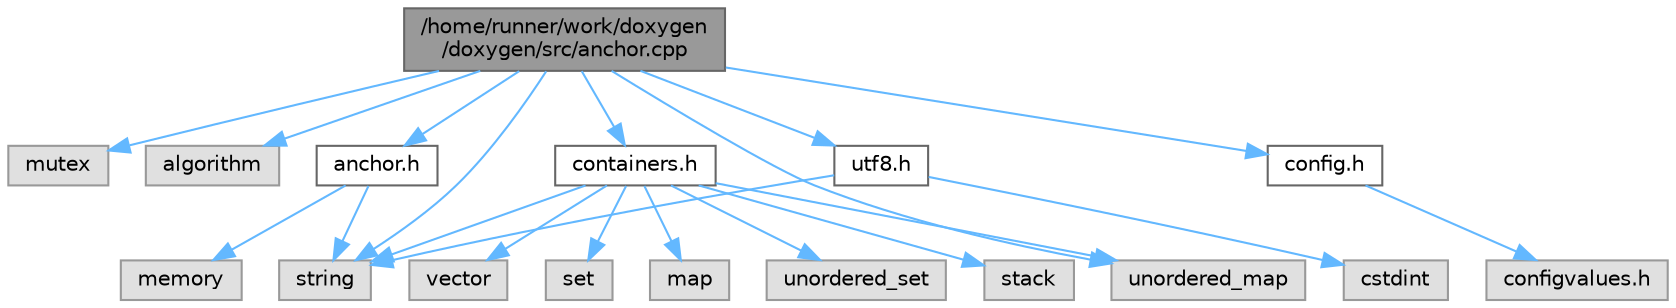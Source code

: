 digraph "/home/runner/work/doxygen/doxygen/src/anchor.cpp"
{
 // INTERACTIVE_SVG=YES
 // LATEX_PDF_SIZE
  bgcolor="transparent";
  edge [fontname=Helvetica,fontsize=10,labelfontname=Helvetica,labelfontsize=10];
  node [fontname=Helvetica,fontsize=10,shape=box,height=0.2,width=0.4];
  Node1 [id="Node000001",label="/home/runner/work/doxygen\l/doxygen/src/anchor.cpp",height=0.2,width=0.4,color="gray40", fillcolor="grey60", style="filled", fontcolor="black"];
  Node1 -> Node2 [id="edge1_Node000001_Node000002",color="steelblue1",style="solid"];
  Node2 [id="Node000002",label="mutex",height=0.2,width=0.4,color="grey60", fillcolor="#E0E0E0", style="filled"];
  Node1 -> Node3 [id="edge2_Node000001_Node000003",color="steelblue1",style="solid"];
  Node3 [id="Node000003",label="algorithm",height=0.2,width=0.4,color="grey60", fillcolor="#E0E0E0", style="filled"];
  Node1 -> Node4 [id="edge3_Node000001_Node000004",color="steelblue1",style="solid"];
  Node4 [id="Node000004",label="string",height=0.2,width=0.4,color="grey60", fillcolor="#E0E0E0", style="filled"];
  Node1 -> Node5 [id="edge4_Node000001_Node000005",color="steelblue1",style="solid"];
  Node5 [id="Node000005",label="unordered_map",height=0.2,width=0.4,color="grey60", fillcolor="#E0E0E0", style="filled"];
  Node1 -> Node6 [id="edge5_Node000001_Node000006",color="steelblue1",style="solid"];
  Node6 [id="Node000006",label="anchor.h",height=0.2,width=0.4,color="grey40", fillcolor="white", style="filled",URL="$df/df8/anchor_8h.html",tooltip=" "];
  Node6 -> Node7 [id="edge6_Node000006_Node000007",color="steelblue1",style="solid"];
  Node7 [id="Node000007",label="memory",height=0.2,width=0.4,color="grey60", fillcolor="#E0E0E0", style="filled"];
  Node6 -> Node4 [id="edge7_Node000006_Node000004",color="steelblue1",style="solid"];
  Node1 -> Node8 [id="edge8_Node000001_Node000008",color="steelblue1",style="solid"];
  Node8 [id="Node000008",label="containers.h",height=0.2,width=0.4,color="grey40", fillcolor="white", style="filled",URL="$d5/d75/containers_8h.html",tooltip=" "];
  Node8 -> Node9 [id="edge9_Node000008_Node000009",color="steelblue1",style="solid"];
  Node9 [id="Node000009",label="vector",height=0.2,width=0.4,color="grey60", fillcolor="#E0E0E0", style="filled"];
  Node8 -> Node4 [id="edge10_Node000008_Node000004",color="steelblue1",style="solid"];
  Node8 -> Node10 [id="edge11_Node000008_Node000010",color="steelblue1",style="solid"];
  Node10 [id="Node000010",label="set",height=0.2,width=0.4,color="grey60", fillcolor="#E0E0E0", style="filled"];
  Node8 -> Node11 [id="edge12_Node000008_Node000011",color="steelblue1",style="solid"];
  Node11 [id="Node000011",label="map",height=0.2,width=0.4,color="grey60", fillcolor="#E0E0E0", style="filled"];
  Node8 -> Node12 [id="edge13_Node000008_Node000012",color="steelblue1",style="solid"];
  Node12 [id="Node000012",label="unordered_set",height=0.2,width=0.4,color="grey60", fillcolor="#E0E0E0", style="filled"];
  Node8 -> Node5 [id="edge14_Node000008_Node000005",color="steelblue1",style="solid"];
  Node8 -> Node13 [id="edge15_Node000008_Node000013",color="steelblue1",style="solid"];
  Node13 [id="Node000013",label="stack",height=0.2,width=0.4,color="grey60", fillcolor="#E0E0E0", style="filled"];
  Node1 -> Node14 [id="edge16_Node000001_Node000014",color="steelblue1",style="solid"];
  Node14 [id="Node000014",label="utf8.h",height=0.2,width=0.4,color="grey40", fillcolor="white", style="filled",URL="$db/d7c/utf8_8h.html",tooltip="Various UTF8 related helper functions."];
  Node14 -> Node15 [id="edge17_Node000014_Node000015",color="steelblue1",style="solid"];
  Node15 [id="Node000015",label="cstdint",height=0.2,width=0.4,color="grey60", fillcolor="#E0E0E0", style="filled"];
  Node14 -> Node4 [id="edge18_Node000014_Node000004",color="steelblue1",style="solid"];
  Node1 -> Node16 [id="edge19_Node000001_Node000016",color="steelblue1",style="solid"];
  Node16 [id="Node000016",label="config.h",height=0.2,width=0.4,color="grey40", fillcolor="white", style="filled",URL="$db/d16/config_8h.html",tooltip=" "];
  Node16 -> Node17 [id="edge20_Node000016_Node000017",color="steelblue1",style="solid"];
  Node17 [id="Node000017",label="configvalues.h",height=0.2,width=0.4,color="grey60", fillcolor="#E0E0E0", style="filled"];
}
